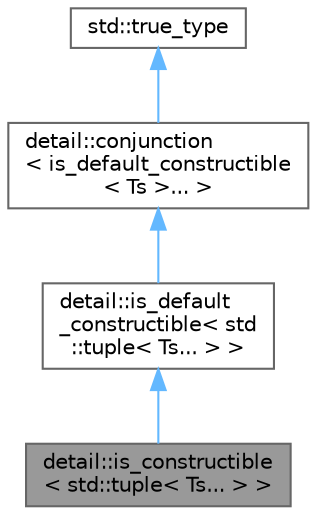 digraph "detail::is_constructible&lt; std::tuple&lt; Ts... &gt; &gt;"
{
 // LATEX_PDF_SIZE
  bgcolor="transparent";
  edge [fontname=Helvetica,fontsize=10,labelfontname=Helvetica,labelfontsize=10];
  node [fontname=Helvetica,fontsize=10,shape=box,height=0.2,width=0.4];
  Node1 [id="Node000001",label="detail::is_constructible\l\< std::tuple\< Ts... \> \>",height=0.2,width=0.4,color="gray40", fillcolor="grey60", style="filled", fontcolor="black",tooltip=" "];
  Node2 -> Node1 [id="edge1_Node000001_Node000002",dir="back",color="steelblue1",style="solid",tooltip=" "];
  Node2 [id="Node000002",label="detail::is_default\l_constructible\< std\l::tuple\< Ts... \> \>",height=0.2,width=0.4,color="gray40", fillcolor="white", style="filled",URL="$structdetail_1_1is__default__constructible_3_01std_1_1tuple_3_01_ts_8_8_8_01_4_01_4.html",tooltip=" "];
  Node3 -> Node2 [id="edge2_Node000002_Node000003",dir="back",color="steelblue1",style="solid",tooltip=" "];
  Node3 [id="Node000003",label="detail::conjunction\l\< is_default_constructible\l\< Ts \>... \>",height=0.2,width=0.4,color="gray40", fillcolor="white", style="filled",URL="$structdetail_1_1conjunction.html",tooltip=" "];
  Node4 -> Node3 [id="edge3_Node000003_Node000004",dir="back",color="steelblue1",style="solid",tooltip=" "];
  Node4 [id="Node000004",label="std::true_type",height=0.2,width=0.4,color="gray40", fillcolor="white", style="filled",tooltip=" "];
}
